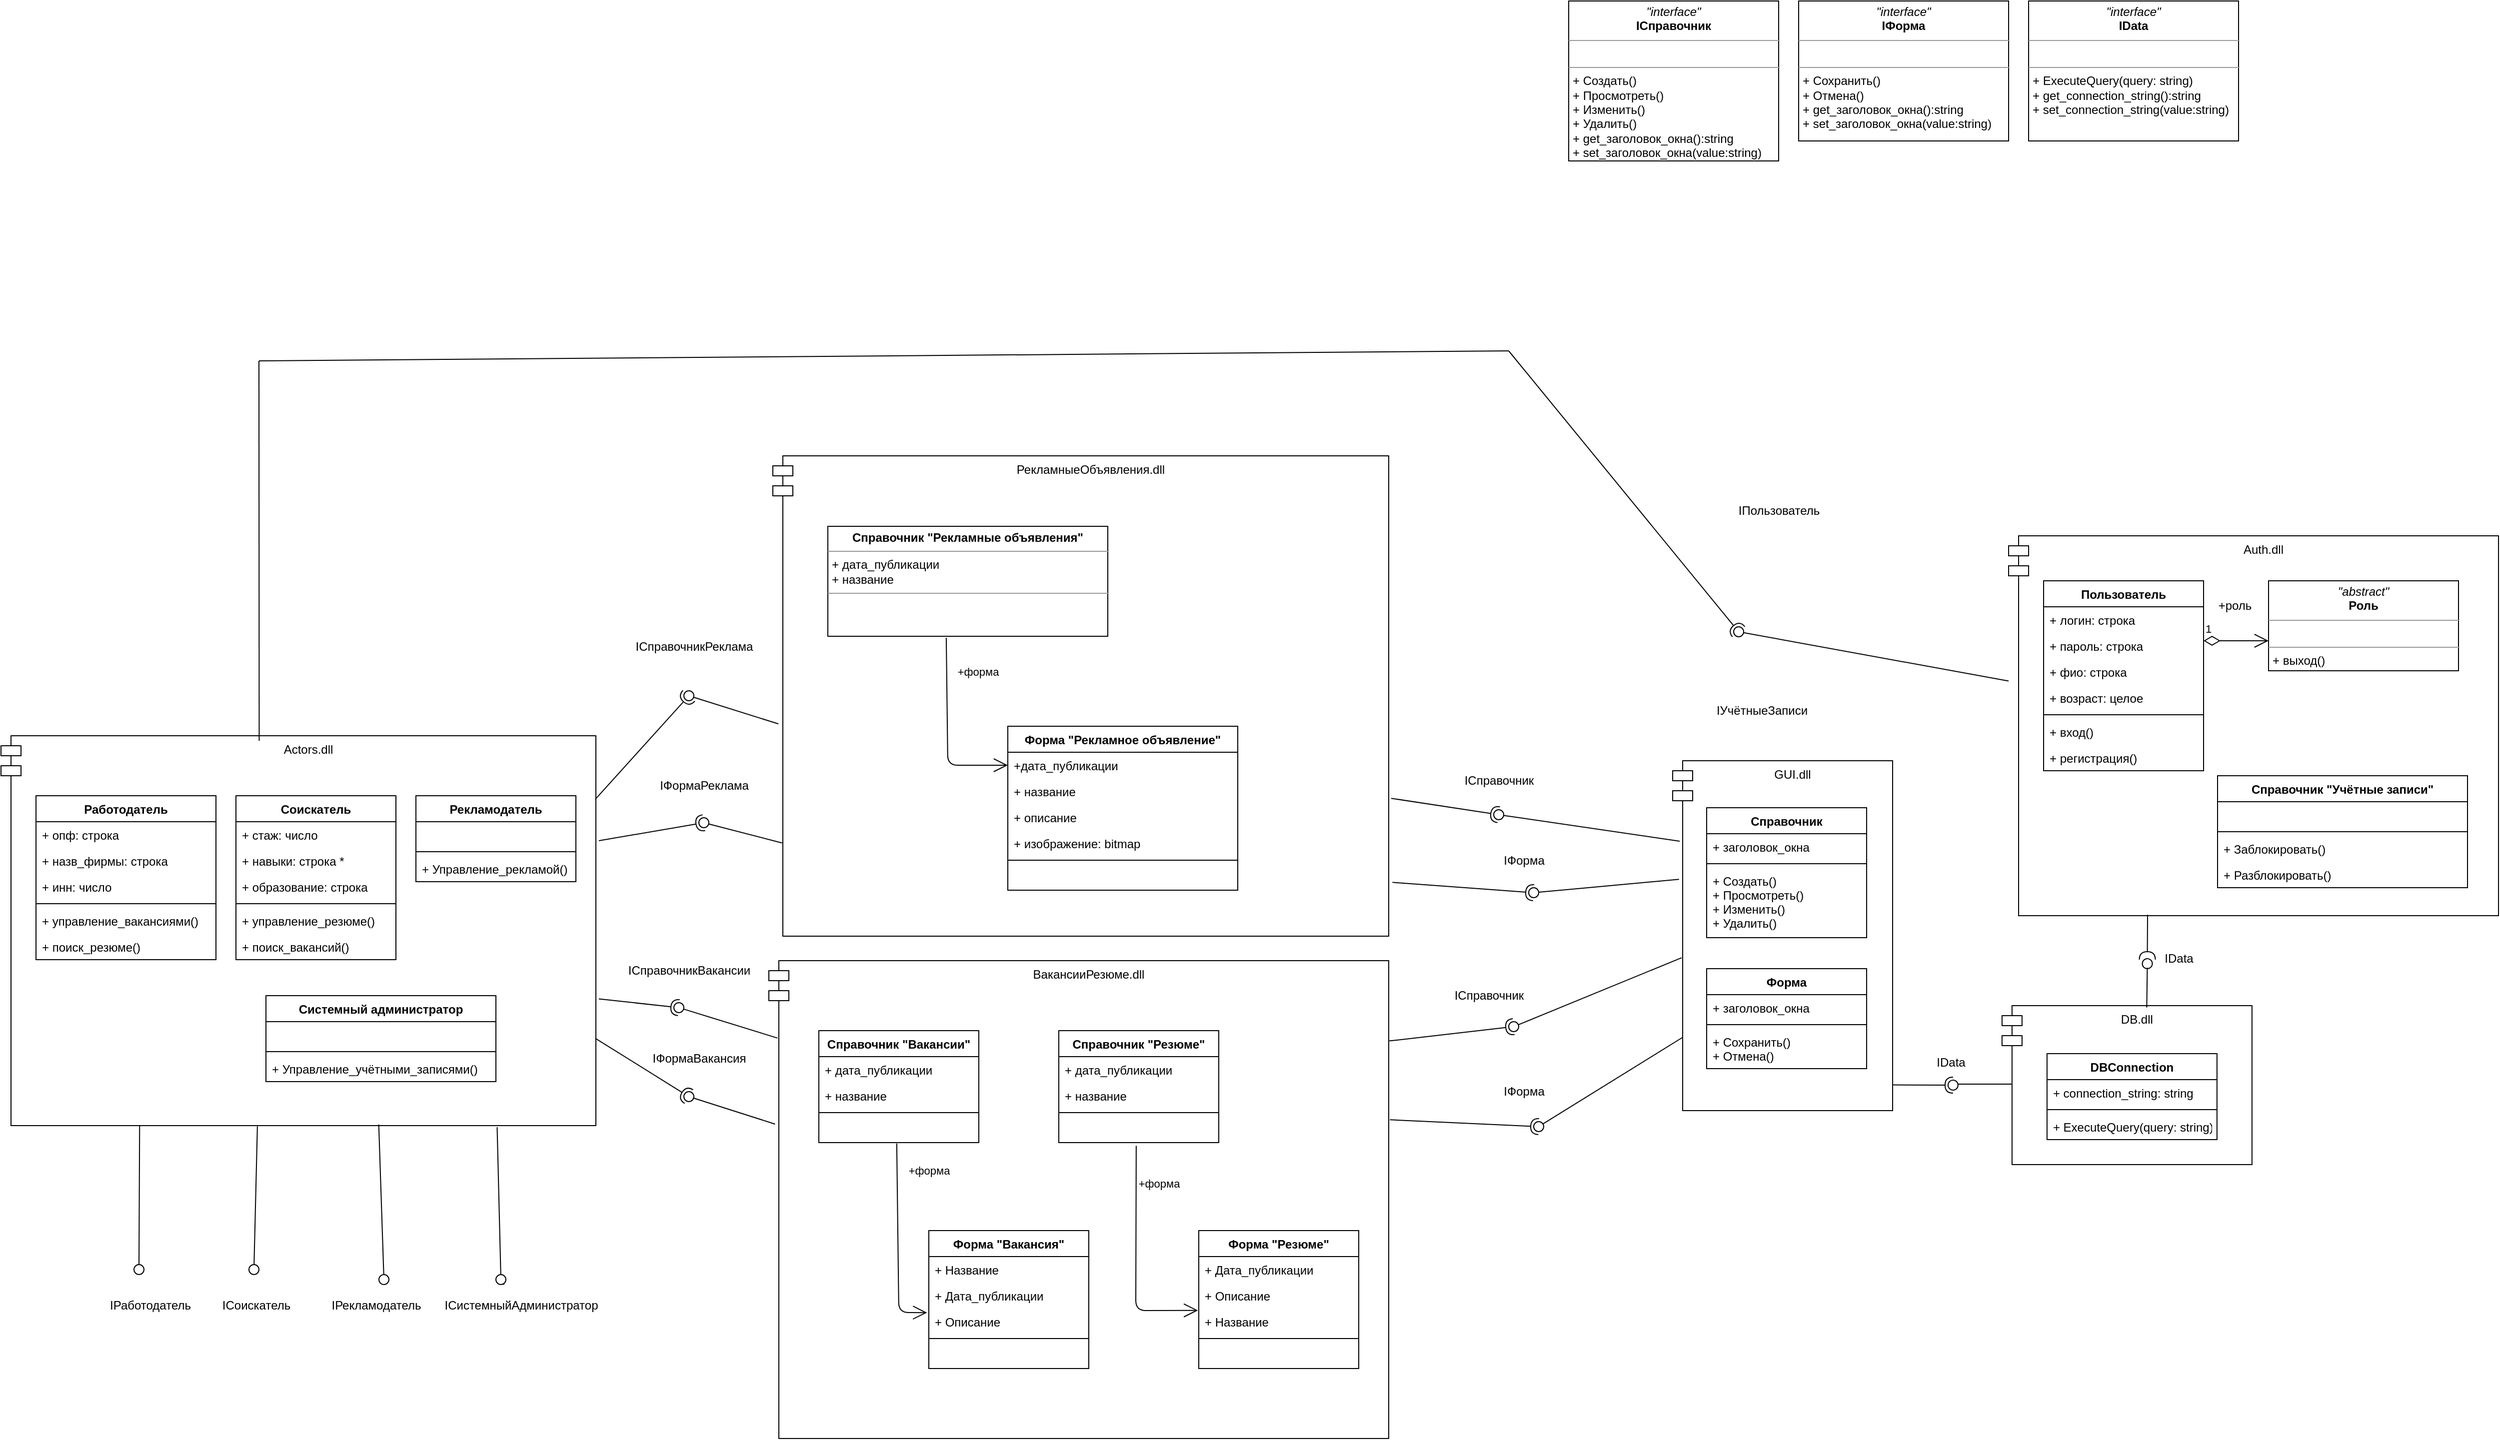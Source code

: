 <mxfile version="13.0.2" type="device"><diagram id="YtvBF_BrH0sbsDyM7Izv" name="Page-1"><mxGraphModel dx="4249" dy="1248" grid="1" gridSize="10" guides="1" tooltips="1" connect="1" arrows="1" fold="1" page="1" pageScale="1" pageWidth="827" pageHeight="1169" math="0" shadow="0"><root><mxCell id="0"/><mxCell id="1" parent="0"/><mxCell id="yUARkH3JxLt44QK-rJso-95" value="Actors.dll" style="shape=module;align=left;spacingLeft=20;align=center;verticalAlign=top;" vertex="1" parent="1"><mxGeometry x="-1538" y="1735" width="595" height="390" as="geometry"/></mxCell><mxCell id="nglQ5RNphiW3QAH2JayN-34" value="GUI.dll" style="shape=module;align=left;spacingLeft=20;align=center;verticalAlign=top;" parent="1" vertex="1"><mxGeometry x="134" y="1760" width="220" height="350" as="geometry"/></mxCell><mxCell id="nglQ5RNphiW3QAH2JayN-43" value="DB.dll" style="shape=module;align=left;spacingLeft=20;align=center;verticalAlign=top;" parent="1" vertex="1"><mxGeometry x="463.44" y="2005" width="250" height="159" as="geometry"/></mxCell><mxCell id="nglQ5RNphiW3QAH2JayN-54" value="" style="rounded=0;orthogonalLoop=1;jettySize=auto;html=1;endArrow=none;endFill=0;exitX=0;exitY=0.5;exitDx=10;exitDy=0;exitPerimeter=0;" parent="1" edge="1"><mxGeometry relative="1" as="geometry"><mxPoint x="473.44" y="2083.5" as="sourcePoint"/><mxPoint x="419.44" y="2083.504" as="targetPoint"/></mxGeometry></mxCell><mxCell id="nglQ5RNphiW3QAH2JayN-55" value="" style="rounded=0;orthogonalLoop=1;jettySize=auto;html=1;endArrow=halfCircle;endFill=0;entryX=0.5;entryY=0.5;entryDx=0;entryDy=0;endSize=6;strokeWidth=1;exitX=0.998;exitY=0.458;exitDx=0;exitDy=0;exitPerimeter=0;" parent="1" target="nglQ5RNphiW3QAH2JayN-56" edge="1"><mxGeometry relative="1" as="geometry"><mxPoint x="354.0" y="2084.3" as="sourcePoint"/><Array as="points"/></mxGeometry></mxCell><mxCell id="nglQ5RNphiW3QAH2JayN-56" value="" style="ellipse;whiteSpace=wrap;html=1;fontFamily=Helvetica;fontSize=12;fontColor=#000000;align=center;strokeColor=#000000;fillColor=#ffffff;points=[];aspect=fixed;resizable=0;rotation=50;" parent="1" vertex="1"><mxGeometry x="409.44" y="2079.5" width="10" height="10" as="geometry"/></mxCell><mxCell id="nglQ5RNphiW3QAH2JayN-58" value="IData" style="text;html=1;align=center;verticalAlign=middle;resizable=0;points=[];autosize=1;" parent="1" vertex="1"><mxGeometry x="392.44" y="2052" width="40" height="20" as="geometry"/></mxCell><mxCell id="nglQ5RNphiW3QAH2JayN-69" value="IСправочник" style="text;html=1;align=center;verticalAlign=middle;resizable=0;points=[];autosize=1;" parent="1" vertex="1"><mxGeometry x="-85" y="1770" width="90" height="20" as="geometry"/></mxCell><mxCell id="nglQ5RNphiW3QAH2JayN-71" value="&lt;p style=&quot;margin: 0px ; margin-top: 4px ; text-align: center&quot;&gt;&lt;i&gt;&quot;interface&quot;&lt;/i&gt;&lt;br&gt;&lt;b&gt;IСправочник&lt;/b&gt;&lt;/p&gt;&lt;hr size=&quot;1&quot;&gt;&lt;p style=&quot;margin: 0px ; margin-left: 4px&quot;&gt;&lt;br&gt;&lt;/p&gt;&lt;hr size=&quot;1&quot;&gt;&lt;p style=&quot;margin: 0px ; margin-left: 4px&quot;&gt;+ Создать()&lt;br&gt;+ Просмотреть()&lt;/p&gt;&lt;p style=&quot;margin: 0px ; margin-left: 4px&quot;&gt;+ Изменить()&lt;/p&gt;&lt;p style=&quot;margin: 0px ; margin-left: 4px&quot;&gt;+ Удалить()&lt;/p&gt;&lt;p style=&quot;margin: 0px ; margin-left: 4px&quot;&gt;+ get_заголовок_окна():string&lt;/p&gt;&lt;p style=&quot;margin: 0px ; margin-left: 4px&quot;&gt;+ set_заголовок_окна(value:string)&lt;/p&gt;" style="verticalAlign=top;align=left;overflow=fill;fontSize=12;fontFamily=Helvetica;html=1;" parent="1" vertex="1"><mxGeometry x="30" y="1000" width="210" height="160" as="geometry"/></mxCell><mxCell id="nglQ5RNphiW3QAH2JayN-72" value="&lt;p style=&quot;margin: 0px ; margin-top: 4px ; text-align: center&quot;&gt;&lt;i&gt;&quot;interface&quot;&lt;/i&gt;&lt;br&gt;&lt;b&gt;IФорма&lt;/b&gt;&lt;/p&gt;&lt;hr size=&quot;1&quot;&gt;&lt;p style=&quot;margin: 0px ; margin-left: 4px&quot;&gt;&lt;br&gt;&lt;/p&gt;&lt;hr size=&quot;1&quot;&gt;&lt;p style=&quot;margin: 0px ; margin-left: 4px&quot;&gt;+ Сохранить()&lt;br&gt;+ Отмена()&lt;/p&gt;&lt;p style=&quot;margin: 0px ; margin-left: 4px&quot;&gt;+ get_заголовок_окна():string&lt;/p&gt;&lt;p style=&quot;margin: 0px ; margin-left: 4px&quot;&gt;+ set_заголовок_окна(value:string)&lt;/p&gt;" style="verticalAlign=top;align=left;overflow=fill;fontSize=12;fontFamily=Helvetica;html=1;" parent="1" vertex="1"><mxGeometry x="260" y="1000" width="210" height="140" as="geometry"/></mxCell><mxCell id="nglQ5RNphiW3QAH2JayN-73" value="&lt;p style=&quot;margin: 0px ; margin-top: 4px ; text-align: center&quot;&gt;&lt;i&gt;&quot;interface&quot;&lt;/i&gt;&lt;br&gt;&lt;b&gt;IData&lt;/b&gt;&lt;/p&gt;&lt;hr size=&quot;1&quot;&gt;&lt;p style=&quot;margin: 0px ; margin-left: 4px&quot;&gt;&lt;br&gt;&lt;/p&gt;&lt;hr size=&quot;1&quot;&gt;&lt;p style=&quot;margin: 0px ; margin-left: 4px&quot;&gt;+ ExecuteQuery(query: string)&lt;br&gt;&lt;/p&gt;&lt;p style=&quot;margin: 0px ; margin-left: 4px&quot;&gt;+ get_connection_string():string&lt;/p&gt;&lt;p style=&quot;margin: 0px ; margin-left: 4px&quot;&gt;+ set_connection_string&lt;span&gt;(value:string)&lt;/span&gt;&lt;/p&gt;" style="verticalAlign=top;align=left;overflow=fill;fontSize=12;fontFamily=Helvetica;html=1;" parent="1" vertex="1"><mxGeometry x="490" y="1000" width="210" height="140" as="geometry"/></mxCell><mxCell id="yUARkH3JxLt44QK-rJso-1" value="Auth.dll" style="shape=module;align=left;spacingLeft=20;align=center;verticalAlign=top;" vertex="1" parent="1"><mxGeometry x="470" y="1535" width="490" height="380" as="geometry"/></mxCell><mxCell id="yUARkH3JxLt44QK-rJso-2" value="&lt;p style=&quot;margin: 0px ; margin-top: 4px ; text-align: center&quot;&gt;&lt;i&gt;&quot;abstract&quot;&lt;/i&gt;&lt;br&gt;&lt;b&gt;Роль&lt;/b&gt;&lt;/p&gt;&lt;hr size=&quot;1&quot;&gt;&lt;p style=&quot;margin: 0px ; margin-left: 4px&quot;&gt;&amp;nbsp;&lt;/p&gt;&lt;hr size=&quot;1&quot;&gt;&lt;p style=&quot;margin: 0px ; margin-left: 4px&quot;&gt;+ выход()&lt;br&gt;&lt;/p&gt;&lt;p style=&quot;margin: 0px ; margin-left: 4px&quot;&gt;&lt;br&gt;&lt;/p&gt;" style="verticalAlign=top;align=left;overflow=fill;fontSize=12;fontFamily=Helvetica;html=1;" vertex="1" parent="1"><mxGeometry x="730" y="1580" width="190" height="90" as="geometry"/></mxCell><mxCell id="yUARkH3JxLt44QK-rJso-11" value="1" style="endArrow=open;html=1;endSize=12;startArrow=diamondThin;startSize=14;startFill=0;edgeStyle=orthogonalEdgeStyle;align=left;verticalAlign=bottom;" edge="1" parent="1"><mxGeometry x="-1" y="3" relative="1" as="geometry"><mxPoint x="665" y="1640" as="sourcePoint"/><mxPoint x="730" y="1640" as="targetPoint"/></mxGeometry></mxCell><mxCell id="nglQ5RNphiW3QAH2JayN-35" value="Справочник" style="swimlane;fontStyle=1;align=center;verticalAlign=top;childLayout=stackLayout;horizontal=1;startSize=26;horizontalStack=0;resizeParent=1;resizeParentMax=0;resizeLast=0;collapsible=1;marginBottom=0;" parent="1" vertex="1"><mxGeometry x="168" y="1807" width="160" height="130" as="geometry"/></mxCell><mxCell id="nglQ5RNphiW3QAH2JayN-36" value="+ заголовок_окна" style="text;strokeColor=none;fillColor=none;align=left;verticalAlign=top;spacingLeft=4;spacingRight=4;overflow=hidden;rotatable=0;points=[[0,0.5],[1,0.5]];portConstraint=eastwest;" parent="nglQ5RNphiW3QAH2JayN-35" vertex="1"><mxGeometry y="26" width="160" height="26" as="geometry"/></mxCell><mxCell id="nglQ5RNphiW3QAH2JayN-37" value="" style="line;strokeWidth=1;fillColor=none;align=left;verticalAlign=middle;spacingTop=-1;spacingLeft=3;spacingRight=3;rotatable=0;labelPosition=right;points=[];portConstraint=eastwest;" parent="nglQ5RNphiW3QAH2JayN-35" vertex="1"><mxGeometry y="52" width="160" height="8" as="geometry"/></mxCell><mxCell id="nglQ5RNphiW3QAH2JayN-38" value="+ Создать()&#10;+ Просмотреть()&#10;+ Изменить()&#10;+ Удалить()" style="text;strokeColor=none;fillColor=none;align=left;verticalAlign=top;spacingLeft=4;spacingRight=4;overflow=hidden;rotatable=0;points=[[0,0.5],[1,0.5]];portConstraint=eastwest;" parent="nglQ5RNphiW3QAH2JayN-35" vertex="1"><mxGeometry y="60" width="160" height="70" as="geometry"/></mxCell><mxCell id="nglQ5RNphiW3QAH2JayN-39" value="Форма" style="swimlane;fontStyle=1;align=center;verticalAlign=top;childLayout=stackLayout;horizontal=1;startSize=26;horizontalStack=0;resizeParent=1;resizeParentMax=0;resizeLast=0;collapsible=1;marginBottom=0;" parent="1" vertex="1"><mxGeometry x="168" y="1968" width="160" height="100" as="geometry"/></mxCell><mxCell id="nglQ5RNphiW3QAH2JayN-40" value="+ заголовок_окна" style="text;strokeColor=none;fillColor=none;align=left;verticalAlign=top;spacingLeft=4;spacingRight=4;overflow=hidden;rotatable=0;points=[[0,0.5],[1,0.5]];portConstraint=eastwest;" parent="nglQ5RNphiW3QAH2JayN-39" vertex="1"><mxGeometry y="26" width="160" height="26" as="geometry"/></mxCell><mxCell id="nglQ5RNphiW3QAH2JayN-41" value="" style="line;strokeWidth=1;fillColor=none;align=left;verticalAlign=middle;spacingTop=-1;spacingLeft=3;spacingRight=3;rotatable=0;labelPosition=right;points=[];portConstraint=eastwest;" parent="nglQ5RNphiW3QAH2JayN-39" vertex="1"><mxGeometry y="52" width="160" height="8" as="geometry"/></mxCell><mxCell id="nglQ5RNphiW3QAH2JayN-42" value="+ Сохранить()&#10;+ Отмена()" style="text;strokeColor=none;fillColor=none;align=left;verticalAlign=top;spacingLeft=4;spacingRight=4;overflow=hidden;rotatable=0;points=[[0,0.5],[1,0.5]];portConstraint=eastwest;" parent="nglQ5RNphiW3QAH2JayN-39" vertex="1"><mxGeometry y="60" width="160" height="40" as="geometry"/></mxCell><mxCell id="nglQ5RNphiW3QAH2JayN-44" value="DBConnection" style="swimlane;fontStyle=1;align=center;verticalAlign=top;childLayout=stackLayout;horizontal=1;startSize=26;horizontalStack=0;resizeParent=1;resizeParentMax=0;resizeLast=0;collapsible=1;marginBottom=0;" parent="1" vertex="1"><mxGeometry x="508.44" y="2053" width="170" height="86" as="geometry"/></mxCell><mxCell id="nglQ5RNphiW3QAH2JayN-45" value="+ connection_string: string" style="text;strokeColor=none;fillColor=none;align=left;verticalAlign=top;spacingLeft=4;spacingRight=4;overflow=hidden;rotatable=0;points=[[0,0.5],[1,0.5]];portConstraint=eastwest;" parent="nglQ5RNphiW3QAH2JayN-44" vertex="1"><mxGeometry y="26" width="170" height="26" as="geometry"/></mxCell><mxCell id="nglQ5RNphiW3QAH2JayN-46" value="" style="line;strokeWidth=1;fillColor=none;align=left;verticalAlign=middle;spacingTop=-1;spacingLeft=3;spacingRight=3;rotatable=0;labelPosition=right;points=[];portConstraint=eastwest;" parent="nglQ5RNphiW3QAH2JayN-44" vertex="1"><mxGeometry y="52" width="170" height="8" as="geometry"/></mxCell><mxCell id="nglQ5RNphiW3QAH2JayN-47" value="+ ExecuteQuery(query: string)" style="text;strokeColor=none;fillColor=none;align=left;verticalAlign=top;spacingLeft=4;spacingRight=4;overflow=hidden;rotatable=0;points=[[0,0.5],[1,0.5]];portConstraint=eastwest;" parent="nglQ5RNphiW3QAH2JayN-44" vertex="1"><mxGeometry y="60" width="170" height="26" as="geometry"/></mxCell><mxCell id="yUARkH3JxLt44QK-rJso-12" value="+роль" style="text;html=1;align=center;verticalAlign=middle;resizable=0;points=[];autosize=1;" vertex="1" parent="1"><mxGeometry x="671" y="1595" width="50" height="20" as="geometry"/></mxCell><mxCell id="yUARkH3JxLt44QK-rJso-17" value="IПользователь" style="text;html=1;align=center;verticalAlign=middle;resizable=0;points=[];autosize=1;" vertex="1" parent="1"><mxGeometry x="190" y="1500" width="100" height="20" as="geometry"/></mxCell><mxCell id="yUARkH3JxLt44QK-rJso-25" value="ВакансииРезюме.dll" style="shape=module;align=left;spacingLeft=20;align=center;verticalAlign=top;" vertex="1" parent="1"><mxGeometry x="-770" y="1960" width="620" height="478" as="geometry"/></mxCell><mxCell id="yUARkH3JxLt44QK-rJso-26" value="РекламныеОбъявления.dll" style="shape=module;align=left;spacingLeft=20;align=center;verticalAlign=top;" vertex="1" parent="1"><mxGeometry x="-766" y="1455" width="616" height="480.5" as="geometry"/></mxCell><mxCell id="yUARkH3JxLt44QK-rJso-75" value="Форма &quot;Рекламное объявление&quot;" style="swimlane;fontStyle=1;align=center;verticalAlign=top;childLayout=stackLayout;horizontal=1;startSize=26;horizontalStack=0;resizeParent=1;resizeParentMax=0;resizeLast=0;collapsible=1;marginBottom=0;" vertex="1" parent="1"><mxGeometry x="-531" y="1725.5" width="230" height="164" as="geometry"/></mxCell><mxCell id="yUARkH3JxLt44QK-rJso-76" value="+дата_публикации&#10;" style="text;strokeColor=none;fillColor=none;align=left;verticalAlign=top;spacingLeft=4;spacingRight=4;overflow=hidden;rotatable=0;points=[[0,0.5],[1,0.5]];portConstraint=eastwest;" vertex="1" parent="yUARkH3JxLt44QK-rJso-75"><mxGeometry y="26" width="230" height="26" as="geometry"/></mxCell><mxCell id="yUARkH3JxLt44QK-rJso-77" value="+ название&#10;" style="text;strokeColor=none;fillColor=none;align=left;verticalAlign=top;spacingLeft=4;spacingRight=4;overflow=hidden;rotatable=0;points=[[0,0.5],[1,0.5]];portConstraint=eastwest;" vertex="1" parent="yUARkH3JxLt44QK-rJso-75"><mxGeometry y="52" width="230" height="26" as="geometry"/></mxCell><mxCell id="yUARkH3JxLt44QK-rJso-78" value="+ описание&#10;" style="text;strokeColor=none;fillColor=none;align=left;verticalAlign=top;spacingLeft=4;spacingRight=4;overflow=hidden;rotatable=0;points=[[0,0.5],[1,0.5]];portConstraint=eastwest;" vertex="1" parent="yUARkH3JxLt44QK-rJso-75"><mxGeometry y="78" width="230" height="26" as="geometry"/></mxCell><mxCell id="yUARkH3JxLt44QK-rJso-79" value="+ изображение: bitmap&#10;" style="text;strokeColor=none;fillColor=none;align=left;verticalAlign=top;spacingLeft=4;spacingRight=4;overflow=hidden;rotatable=0;points=[[0,0.5],[1,0.5]];portConstraint=eastwest;" vertex="1" parent="yUARkH3JxLt44QK-rJso-75"><mxGeometry y="104" width="230" height="26" as="geometry"/></mxCell><mxCell id="yUARkH3JxLt44QK-rJso-80" value="" style="line;strokeWidth=1;fillColor=none;align=left;verticalAlign=middle;spacingTop=-1;spacingLeft=3;spacingRight=3;rotatable=0;labelPosition=right;points=[];portConstraint=eastwest;" vertex="1" parent="yUARkH3JxLt44QK-rJso-75"><mxGeometry y="130" width="230" height="8" as="geometry"/></mxCell><mxCell id="yUARkH3JxLt44QK-rJso-81" value=" " style="text;strokeColor=none;fillColor=none;align=left;verticalAlign=top;spacingLeft=4;spacingRight=4;overflow=hidden;rotatable=0;points=[[0,0.5],[1,0.5]];portConstraint=eastwest;" vertex="1" parent="yUARkH3JxLt44QK-rJso-75"><mxGeometry y="138" width="230" height="26" as="geometry"/></mxCell><mxCell id="yUARkH3JxLt44QK-rJso-3" value="Пользователь" style="swimlane;fontStyle=1;align=center;verticalAlign=top;childLayout=stackLayout;horizontal=1;startSize=26;horizontalStack=0;resizeParent=1;resizeParentMax=0;resizeLast=0;collapsible=1;marginBottom=0;" vertex="1" parent="1"><mxGeometry x="505" y="1580" width="160" height="190" as="geometry"/></mxCell><mxCell id="yUARkH3JxLt44QK-rJso-4" value="+ логин: строка&#10;" style="text;strokeColor=none;fillColor=none;align=left;verticalAlign=top;spacingLeft=4;spacingRight=4;overflow=hidden;rotatable=0;points=[[0,0.5],[1,0.5]];portConstraint=eastwest;" vertex="1" parent="yUARkH3JxLt44QK-rJso-3"><mxGeometry y="26" width="160" height="26" as="geometry"/></mxCell><mxCell id="yUARkH3JxLt44QK-rJso-5" value="+ пароль: строка&#10;" style="text;strokeColor=none;fillColor=none;align=left;verticalAlign=top;spacingLeft=4;spacingRight=4;overflow=hidden;rotatable=0;points=[[0,0.5],[1,0.5]];portConstraint=eastwest;" vertex="1" parent="yUARkH3JxLt44QK-rJso-3"><mxGeometry y="52" width="160" height="26" as="geometry"/></mxCell><mxCell id="yUARkH3JxLt44QK-rJso-6" value="+ фио: строка&#10;" style="text;strokeColor=none;fillColor=none;align=left;verticalAlign=top;spacingLeft=4;spacingRight=4;overflow=hidden;rotatable=0;points=[[0,0.5],[1,0.5]];portConstraint=eastwest;" vertex="1" parent="yUARkH3JxLt44QK-rJso-3"><mxGeometry y="78" width="160" height="26" as="geometry"/></mxCell><mxCell id="yUARkH3JxLt44QK-rJso-7" value="+ возраст: целое&#10;" style="text;strokeColor=none;fillColor=none;align=left;verticalAlign=top;spacingLeft=4;spacingRight=4;overflow=hidden;rotatable=0;points=[[0,0.5],[1,0.5]];portConstraint=eastwest;" vertex="1" parent="yUARkH3JxLt44QK-rJso-3"><mxGeometry y="104" width="160" height="26" as="geometry"/></mxCell><mxCell id="yUARkH3JxLt44QK-rJso-8" value="" style="line;strokeWidth=1;fillColor=none;align=left;verticalAlign=middle;spacingTop=-1;spacingLeft=3;spacingRight=3;rotatable=0;labelPosition=right;points=[];portConstraint=eastwest;" vertex="1" parent="yUARkH3JxLt44QK-rJso-3"><mxGeometry y="130" width="160" height="8" as="geometry"/></mxCell><mxCell id="yUARkH3JxLt44QK-rJso-9" value="+ вход()" style="text;strokeColor=none;fillColor=none;align=left;verticalAlign=top;spacingLeft=4;spacingRight=4;overflow=hidden;rotatable=0;points=[[0,0.5],[1,0.5]];portConstraint=eastwest;" vertex="1" parent="yUARkH3JxLt44QK-rJso-3"><mxGeometry y="138" width="160" height="26" as="geometry"/></mxCell><mxCell id="yUARkH3JxLt44QK-rJso-10" value="+ регистрация()" style="text;strokeColor=none;fillColor=none;align=left;verticalAlign=top;spacingLeft=4;spacingRight=4;overflow=hidden;rotatable=0;points=[[0,0.5],[1,0.5]];portConstraint=eastwest;" vertex="1" parent="yUARkH3JxLt44QK-rJso-3"><mxGeometry y="164" width="160" height="26" as="geometry"/></mxCell><mxCell id="yUARkH3JxLt44QK-rJso-84" value="Справочник &quot;Учётные записи&quot;" style="swimlane;fontStyle=1;align=center;verticalAlign=top;childLayout=stackLayout;horizontal=1;startSize=26;horizontalStack=0;resizeParent=1;resizeParentMax=0;resizeLast=0;collapsible=1;marginBottom=0;" vertex="1" parent="1"><mxGeometry x="679" y="1775" width="250" height="112" as="geometry"/></mxCell><mxCell id="yUARkH3JxLt44QK-rJso-85" value=" &#10;" style="text;strokeColor=none;fillColor=none;align=left;verticalAlign=top;spacingLeft=4;spacingRight=4;overflow=hidden;rotatable=0;points=[[0,0.5],[1,0.5]];portConstraint=eastwest;" vertex="1" parent="yUARkH3JxLt44QK-rJso-84"><mxGeometry y="26" width="250" height="26" as="geometry"/></mxCell><mxCell id="yUARkH3JxLt44QK-rJso-86" value="" style="line;strokeWidth=1;fillColor=none;align=left;verticalAlign=middle;spacingTop=-1;spacingLeft=3;spacingRight=3;rotatable=0;labelPosition=right;points=[];portConstraint=eastwest;" vertex="1" parent="yUARkH3JxLt44QK-rJso-84"><mxGeometry y="52" width="250" height="8" as="geometry"/></mxCell><mxCell id="yUARkH3JxLt44QK-rJso-87" value="+ Заблокировать()" style="text;strokeColor=none;fillColor=none;align=left;verticalAlign=top;spacingLeft=4;spacingRight=4;overflow=hidden;rotatable=0;points=[[0,0.5],[1,0.5]];portConstraint=eastwest;" vertex="1" parent="yUARkH3JxLt44QK-rJso-84"><mxGeometry y="60" width="250" height="26" as="geometry"/></mxCell><mxCell id="yUARkH3JxLt44QK-rJso-88" value="+ Разблокировать()" style="text;strokeColor=none;fillColor=none;align=left;verticalAlign=top;spacingLeft=4;spacingRight=4;overflow=hidden;rotatable=0;points=[[0,0.5],[1,0.5]];portConstraint=eastwest;" vertex="1" parent="yUARkH3JxLt44QK-rJso-84"><mxGeometry y="86" width="250" height="26" as="geometry"/></mxCell><mxCell id="yUARkH3JxLt44QK-rJso-70" value="" style="endArrow=open;endFill=1;endSize=12;html=1;exitX=0.487;exitY=1.034;exitDx=0;exitDy=0;exitPerimeter=0;entryX=-0.011;entryY=0.159;entryDx=0;entryDy=0;entryPerimeter=0;" edge="1" parent="1" source="yUARkH3JxLt44QK-rJso-52" target="yUARkH3JxLt44QK-rJso-67"><mxGeometry width="160" relative="1" as="geometry"><mxPoint x="-340" y="2360" as="sourcePoint"/><mxPoint x="-180" y="2360" as="targetPoint"/><Array as="points"><mxPoint x="-640" y="2312"/></Array></mxGeometry></mxCell><mxCell id="yUARkH3JxLt44QK-rJso-71" value="+форма" style="edgeLabel;html=1;align=center;verticalAlign=middle;resizable=0;points=[];" vertex="1" connectable="0" parent="yUARkH3JxLt44QK-rJso-70"><mxGeometry x="-0.538" y="1" relative="1" as="geometry"><mxPoint x="30.52" y="-18.39" as="offset"/></mxGeometry></mxCell><mxCell id="yUARkH3JxLt44QK-rJso-72" value="" style="endArrow=open;endFill=1;endSize=12;html=1;exitX=0.484;exitY=1.126;exitDx=0;exitDy=0;exitPerimeter=0;entryX=-0.005;entryY=0.071;entryDx=0;entryDy=0;entryPerimeter=0;" edge="1" parent="1" source="yUARkH3JxLt44QK-rJso-57" target="yUARkH3JxLt44QK-rJso-61"><mxGeometry width="160" relative="1" as="geometry"><mxPoint x="-340" y="2360" as="sourcePoint"/><mxPoint x="-180" y="2360" as="targetPoint"/><Array as="points"><mxPoint x="-403" y="2310"/></Array></mxGeometry></mxCell><mxCell id="yUARkH3JxLt44QK-rJso-73" value="+форма" style="edgeLabel;html=1;align=center;verticalAlign=middle;resizable=0;points=[];" vertex="1" connectable="0" parent="yUARkH3JxLt44QK-rJso-72"><mxGeometry x="-0.671" y="1" relative="1" as="geometry"><mxPoint x="21.66" as="offset"/></mxGeometry></mxCell><mxCell id="yUARkH3JxLt44QK-rJso-74" value="&lt;p style=&quot;margin: 0px ; margin-top: 4px ; text-align: center&quot;&gt;&lt;b&gt;Справочник &quot;Рекламные объявления&quot;&lt;/b&gt;&lt;/p&gt;&lt;hr size=&quot;1&quot;&gt;&lt;p style=&quot;margin: 0px ; margin-left: 4px&quot;&gt;+ дата_публикации&lt;/p&gt;&lt;p style=&quot;margin: 0px ; margin-left: 4px&quot;&gt;+ название&lt;/p&gt;&lt;hr size=&quot;1&quot;&gt;&lt;p style=&quot;margin: 0px ; margin-left: 4px&quot;&gt;&amp;nbsp;&lt;/p&gt;" style="verticalAlign=top;align=left;overflow=fill;fontSize=12;fontFamily=Helvetica;html=1;" vertex="1" parent="1"><mxGeometry x="-711" y="1525.5" width="280" height="110" as="geometry"/></mxCell><mxCell id="yUARkH3JxLt44QK-rJso-82" value="" style="endArrow=open;endFill=1;endSize=12;html=1;entryX=0;entryY=0.5;entryDx=0;entryDy=0;exitX=0.423;exitY=1.014;exitDx=0;exitDy=0;exitPerimeter=0;" edge="1" parent="1" source="yUARkH3JxLt44QK-rJso-74" target="yUARkH3JxLt44QK-rJso-76"><mxGeometry width="160" relative="1" as="geometry"><mxPoint x="-811" y="1855.5" as="sourcePoint"/><mxPoint x="-651" y="1855.5" as="targetPoint"/><Array as="points"><mxPoint x="-591" y="1764.5"/></Array></mxGeometry></mxCell><mxCell id="yUARkH3JxLt44QK-rJso-83" value="+форма" style="edgeLabel;html=1;align=center;verticalAlign=middle;resizable=0;points=[];" vertex="1" connectable="0" parent="yUARkH3JxLt44QK-rJso-82"><mxGeometry x="-0.42" y="1" relative="1" as="geometry"><mxPoint x="29.93" y="-21.25" as="offset"/></mxGeometry></mxCell><mxCell id="yUARkH3JxLt44QK-rJso-94" value="IУчётныеЗаписи" style="text;html=1;align=center;verticalAlign=middle;resizable=0;points=[];autosize=1;" vertex="1" parent="1"><mxGeometry x="168" y="1700" width="110" height="20" as="geometry"/></mxCell><mxCell id="yUARkH3JxLt44QK-rJso-58" value="Форма &quot;Резюме&quot;" style="swimlane;fontStyle=1;align=center;verticalAlign=top;childLayout=stackLayout;horizontal=1;startSize=26;horizontalStack=0;resizeParent=1;resizeParentMax=0;resizeLast=0;collapsible=1;marginBottom=0;" vertex="1" parent="1"><mxGeometry x="-340" y="2230" width="160" height="138" as="geometry"/></mxCell><mxCell id="yUARkH3JxLt44QK-rJso-59" value="+ Дата_публикации" style="text;strokeColor=none;fillColor=none;align=left;verticalAlign=top;spacingLeft=4;spacingRight=4;overflow=hidden;rotatable=0;points=[[0,0.5],[1,0.5]];portConstraint=eastwest;" vertex="1" parent="yUARkH3JxLt44QK-rJso-58"><mxGeometry y="26" width="160" height="26" as="geometry"/></mxCell><mxCell id="yUARkH3JxLt44QK-rJso-60" value="+ Описание" style="text;strokeColor=none;fillColor=none;align=left;verticalAlign=top;spacingLeft=4;spacingRight=4;overflow=hidden;rotatable=0;points=[[0,0.5],[1,0.5]];portConstraint=eastwest;" vertex="1" parent="yUARkH3JxLt44QK-rJso-58"><mxGeometry y="52" width="160" height="26" as="geometry"/></mxCell><mxCell id="yUARkH3JxLt44QK-rJso-61" value="+ Название" style="text;strokeColor=none;fillColor=none;align=left;verticalAlign=top;spacingLeft=4;spacingRight=4;overflow=hidden;rotatable=0;points=[[0,0.5],[1,0.5]];portConstraint=eastwest;" vertex="1" parent="yUARkH3JxLt44QK-rJso-58"><mxGeometry y="78" width="160" height="26" as="geometry"/></mxCell><mxCell id="yUARkH3JxLt44QK-rJso-62" value="" style="line;strokeWidth=1;fillColor=none;align=left;verticalAlign=middle;spacingTop=-1;spacingLeft=3;spacingRight=3;rotatable=0;labelPosition=right;points=[];portConstraint=eastwest;" vertex="1" parent="yUARkH3JxLt44QK-rJso-58"><mxGeometry y="104" width="160" height="8" as="geometry"/></mxCell><mxCell id="yUARkH3JxLt44QK-rJso-63" value=" &#10;" style="text;strokeColor=none;fillColor=none;align=left;verticalAlign=top;spacingLeft=4;spacingRight=4;overflow=hidden;rotatable=0;points=[[0,0.5],[1,0.5]];portConstraint=eastwest;" vertex="1" parent="yUARkH3JxLt44QK-rJso-58"><mxGeometry y="112" width="160" height="26" as="geometry"/></mxCell><mxCell id="yUARkH3JxLt44QK-rJso-64" value="Форма &quot;Вакансия&quot;" style="swimlane;fontStyle=1;align=center;verticalAlign=top;childLayout=stackLayout;horizontal=1;startSize=26;horizontalStack=0;resizeParent=1;resizeParentMax=0;resizeLast=0;collapsible=1;marginBottom=0;" vertex="1" parent="1"><mxGeometry x="-610" y="2230" width="160" height="138" as="geometry"/></mxCell><mxCell id="yUARkH3JxLt44QK-rJso-65" value="+ Название" style="text;strokeColor=none;fillColor=none;align=left;verticalAlign=top;spacingLeft=4;spacingRight=4;overflow=hidden;rotatable=0;points=[[0,0.5],[1,0.5]];portConstraint=eastwest;" vertex="1" parent="yUARkH3JxLt44QK-rJso-64"><mxGeometry y="26" width="160" height="26" as="geometry"/></mxCell><mxCell id="yUARkH3JxLt44QK-rJso-66" value="+ Дата_публикации" style="text;strokeColor=none;fillColor=none;align=left;verticalAlign=top;spacingLeft=4;spacingRight=4;overflow=hidden;rotatable=0;points=[[0,0.5],[1,0.5]];portConstraint=eastwest;" vertex="1" parent="yUARkH3JxLt44QK-rJso-64"><mxGeometry y="52" width="160" height="26" as="geometry"/></mxCell><mxCell id="yUARkH3JxLt44QK-rJso-67" value="+ Описание" style="text;strokeColor=none;fillColor=none;align=left;verticalAlign=top;spacingLeft=4;spacingRight=4;overflow=hidden;rotatable=0;points=[[0,0.5],[1,0.5]];portConstraint=eastwest;" vertex="1" parent="yUARkH3JxLt44QK-rJso-64"><mxGeometry y="78" width="160" height="26" as="geometry"/></mxCell><mxCell id="yUARkH3JxLt44QK-rJso-68" value="" style="line;strokeWidth=1;fillColor=none;align=left;verticalAlign=middle;spacingTop=-1;spacingLeft=3;spacingRight=3;rotatable=0;labelPosition=right;points=[];portConstraint=eastwest;" vertex="1" parent="yUARkH3JxLt44QK-rJso-64"><mxGeometry y="104" width="160" height="8" as="geometry"/></mxCell><mxCell id="yUARkH3JxLt44QK-rJso-69" value=" &#10;" style="text;strokeColor=none;fillColor=none;align=left;verticalAlign=top;spacingLeft=4;spacingRight=4;overflow=hidden;rotatable=0;points=[[0,0.5],[1,0.5]];portConstraint=eastwest;" vertex="1" parent="yUARkH3JxLt44QK-rJso-64"><mxGeometry y="112" width="160" height="26" as="geometry"/></mxCell><mxCell id="yUARkH3JxLt44QK-rJso-48" value="Справочник &quot;Вакансии&quot;" style="swimlane;fontStyle=1;align=center;verticalAlign=top;childLayout=stackLayout;horizontal=1;startSize=26;horizontalStack=0;resizeParent=1;resizeParentMax=0;resizeLast=0;collapsible=1;marginBottom=0;" vertex="1" parent="1"><mxGeometry x="-720" y="2030" width="160" height="112" as="geometry"/></mxCell><mxCell id="yUARkH3JxLt44QK-rJso-49" value="+ дата_публикации&#10;" style="text;strokeColor=none;fillColor=none;align=left;verticalAlign=top;spacingLeft=4;spacingRight=4;overflow=hidden;rotatable=0;points=[[0,0.5],[1,0.5]];portConstraint=eastwest;" vertex="1" parent="yUARkH3JxLt44QK-rJso-48"><mxGeometry y="26" width="160" height="26" as="geometry"/></mxCell><mxCell id="yUARkH3JxLt44QK-rJso-50" value="+ название" style="text;strokeColor=none;fillColor=none;align=left;verticalAlign=top;spacingLeft=4;spacingRight=4;overflow=hidden;rotatable=0;points=[[0,0.5],[1,0.5]];portConstraint=eastwest;" vertex="1" parent="yUARkH3JxLt44QK-rJso-48"><mxGeometry y="52" width="160" height="26" as="geometry"/></mxCell><mxCell id="yUARkH3JxLt44QK-rJso-51" value="" style="line;strokeWidth=1;fillColor=none;align=left;verticalAlign=middle;spacingTop=-1;spacingLeft=3;spacingRight=3;rotatable=0;labelPosition=right;points=[];portConstraint=eastwest;" vertex="1" parent="yUARkH3JxLt44QK-rJso-48"><mxGeometry y="78" width="160" height="8" as="geometry"/></mxCell><mxCell id="yUARkH3JxLt44QK-rJso-52" value=" " style="text;strokeColor=none;fillColor=none;align=left;verticalAlign=top;spacingLeft=4;spacingRight=4;overflow=hidden;rotatable=0;points=[[0,0.5],[1,0.5]];portConstraint=eastwest;" vertex="1" parent="yUARkH3JxLt44QK-rJso-48"><mxGeometry y="86" width="160" height="26" as="geometry"/></mxCell><mxCell id="yUARkH3JxLt44QK-rJso-53" value="Справочник &quot;Резюме&quot;" style="swimlane;fontStyle=1;align=center;verticalAlign=top;childLayout=stackLayout;horizontal=1;startSize=26;horizontalStack=0;resizeParent=1;resizeParentMax=0;resizeLast=0;collapsible=1;marginBottom=0;" vertex="1" parent="1"><mxGeometry x="-480" y="2030" width="160" height="112" as="geometry"/></mxCell><mxCell id="yUARkH3JxLt44QK-rJso-54" value="+ дата_публикации" style="text;strokeColor=none;fillColor=none;align=left;verticalAlign=top;spacingLeft=4;spacingRight=4;overflow=hidden;rotatable=0;points=[[0,0.5],[1,0.5]];portConstraint=eastwest;" vertex="1" parent="yUARkH3JxLt44QK-rJso-53"><mxGeometry y="26" width="160" height="26" as="geometry"/></mxCell><mxCell id="yUARkH3JxLt44QK-rJso-55" value="+ название" style="text;strokeColor=none;fillColor=none;align=left;verticalAlign=top;spacingLeft=4;spacingRight=4;overflow=hidden;rotatable=0;points=[[0,0.5],[1,0.5]];portConstraint=eastwest;" vertex="1" parent="yUARkH3JxLt44QK-rJso-53"><mxGeometry y="52" width="160" height="26" as="geometry"/></mxCell><mxCell id="yUARkH3JxLt44QK-rJso-56" value="" style="line;strokeWidth=1;fillColor=none;align=left;verticalAlign=middle;spacingTop=-1;spacingLeft=3;spacingRight=3;rotatable=0;labelPosition=right;points=[];portConstraint=eastwest;" vertex="1" parent="yUARkH3JxLt44QK-rJso-53"><mxGeometry y="78" width="160" height="8" as="geometry"/></mxCell><mxCell id="yUARkH3JxLt44QK-rJso-57" value=" " style="text;strokeColor=none;fillColor=none;align=left;verticalAlign=top;spacingLeft=4;spacingRight=4;overflow=hidden;rotatable=0;points=[[0,0.5],[1,0.5]];portConstraint=eastwest;" vertex="1" parent="yUARkH3JxLt44QK-rJso-53"><mxGeometry y="86" width="160" height="26" as="geometry"/></mxCell><mxCell id="yUARkH3JxLt44QK-rJso-96" value="Работодатель" style="swimlane;fontStyle=1;align=center;verticalAlign=top;childLayout=stackLayout;horizontal=1;startSize=26;horizontalStack=0;resizeParent=1;resizeParentMax=0;resizeLast=0;collapsible=1;marginBottom=0;" vertex="1" parent="1"><mxGeometry x="-1503" y="1795" width="180" height="164" as="geometry"/></mxCell><mxCell id="yUARkH3JxLt44QK-rJso-97" value="+ опф: строка" style="text;strokeColor=none;fillColor=none;align=left;verticalAlign=top;spacingLeft=4;spacingRight=4;overflow=hidden;rotatable=0;points=[[0,0.5],[1,0.5]];portConstraint=eastwest;" vertex="1" parent="yUARkH3JxLt44QK-rJso-96"><mxGeometry y="26" width="180" height="26" as="geometry"/></mxCell><mxCell id="yUARkH3JxLt44QK-rJso-98" value="+ назв_фирмы: строка" style="text;strokeColor=none;fillColor=none;align=left;verticalAlign=top;spacingLeft=4;spacingRight=4;overflow=hidden;rotatable=0;points=[[0,0.5],[1,0.5]];portConstraint=eastwest;" vertex="1" parent="yUARkH3JxLt44QK-rJso-96"><mxGeometry y="52" width="180" height="26" as="geometry"/></mxCell><mxCell id="yUARkH3JxLt44QK-rJso-99" value="+ инн: число" style="text;strokeColor=none;fillColor=none;align=left;verticalAlign=top;spacingLeft=4;spacingRight=4;overflow=hidden;rotatable=0;points=[[0,0.5],[1,0.5]];portConstraint=eastwest;" vertex="1" parent="yUARkH3JxLt44QK-rJso-96"><mxGeometry y="78" width="180" height="26" as="geometry"/></mxCell><mxCell id="yUARkH3JxLt44QK-rJso-100" value="" style="line;strokeWidth=1;fillColor=none;align=left;verticalAlign=middle;spacingTop=-1;spacingLeft=3;spacingRight=3;rotatable=0;labelPosition=right;points=[];portConstraint=eastwest;" vertex="1" parent="yUARkH3JxLt44QK-rJso-96"><mxGeometry y="104" width="180" height="8" as="geometry"/></mxCell><mxCell id="yUARkH3JxLt44QK-rJso-101" value="+ управление_вакансиями()" style="text;strokeColor=none;fillColor=none;align=left;verticalAlign=top;spacingLeft=4;spacingRight=4;overflow=hidden;rotatable=0;points=[[0,0.5],[1,0.5]];portConstraint=eastwest;" vertex="1" parent="yUARkH3JxLt44QK-rJso-96"><mxGeometry y="112" width="180" height="26" as="geometry"/></mxCell><mxCell id="yUARkH3JxLt44QK-rJso-102" value="+ поиск_резюме()" style="text;strokeColor=none;fillColor=none;align=left;verticalAlign=top;spacingLeft=4;spacingRight=4;overflow=hidden;rotatable=0;points=[[0,0.5],[1,0.5]];portConstraint=eastwest;" vertex="1" parent="yUARkH3JxLt44QK-rJso-96"><mxGeometry y="138" width="180" height="26" as="geometry"/></mxCell><mxCell id="yUARkH3JxLt44QK-rJso-103" value="Соискатель" style="swimlane;fontStyle=1;align=center;verticalAlign=top;childLayout=stackLayout;horizontal=1;startSize=26;horizontalStack=0;resizeParent=1;resizeParentMax=0;resizeLast=0;collapsible=1;marginBottom=0;" vertex="1" parent="1"><mxGeometry x="-1303" y="1795" width="160" height="164" as="geometry"/></mxCell><mxCell id="yUARkH3JxLt44QK-rJso-104" value="+ стаж: число" style="text;strokeColor=none;fillColor=none;align=left;verticalAlign=top;spacingLeft=4;spacingRight=4;overflow=hidden;rotatable=0;points=[[0,0.5],[1,0.5]];portConstraint=eastwest;" vertex="1" parent="yUARkH3JxLt44QK-rJso-103"><mxGeometry y="26" width="160" height="26" as="geometry"/></mxCell><mxCell id="yUARkH3JxLt44QK-rJso-105" value="+ навыки: строка *" style="text;strokeColor=none;fillColor=none;align=left;verticalAlign=top;spacingLeft=4;spacingRight=4;overflow=hidden;rotatable=0;points=[[0,0.5],[1,0.5]];portConstraint=eastwest;" vertex="1" parent="yUARkH3JxLt44QK-rJso-103"><mxGeometry y="52" width="160" height="26" as="geometry"/></mxCell><mxCell id="yUARkH3JxLt44QK-rJso-106" value="+ образование: строка" style="text;strokeColor=none;fillColor=none;align=left;verticalAlign=top;spacingLeft=4;spacingRight=4;overflow=hidden;rotatable=0;points=[[0,0.5],[1,0.5]];portConstraint=eastwest;" vertex="1" parent="yUARkH3JxLt44QK-rJso-103"><mxGeometry y="78" width="160" height="26" as="geometry"/></mxCell><mxCell id="yUARkH3JxLt44QK-rJso-107" value="" style="line;strokeWidth=1;fillColor=none;align=left;verticalAlign=middle;spacingTop=-1;spacingLeft=3;spacingRight=3;rotatable=0;labelPosition=right;points=[];portConstraint=eastwest;" vertex="1" parent="yUARkH3JxLt44QK-rJso-103"><mxGeometry y="104" width="160" height="8" as="geometry"/></mxCell><mxCell id="yUARkH3JxLt44QK-rJso-108" value="+ управление_резюме()" style="text;strokeColor=none;fillColor=none;align=left;verticalAlign=top;spacingLeft=4;spacingRight=4;overflow=hidden;rotatable=0;points=[[0,0.5],[1,0.5]];portConstraint=eastwest;" vertex="1" parent="yUARkH3JxLt44QK-rJso-103"><mxGeometry y="112" width="160" height="26" as="geometry"/></mxCell><mxCell id="yUARkH3JxLt44QK-rJso-109" value="+ поиск_вакансий()" style="text;strokeColor=none;fillColor=none;align=left;verticalAlign=top;spacingLeft=4;spacingRight=4;overflow=hidden;rotatable=0;points=[[0,0.5],[1,0.5]];portConstraint=eastwest;" vertex="1" parent="yUARkH3JxLt44QK-rJso-103"><mxGeometry y="138" width="160" height="26" as="geometry"/></mxCell><mxCell id="yUARkH3JxLt44QK-rJso-110" value="Рекламодатель" style="swimlane;fontStyle=1;align=center;verticalAlign=top;childLayout=stackLayout;horizontal=1;startSize=26;horizontalStack=0;resizeParent=1;resizeParentMax=0;resizeLast=0;collapsible=1;marginBottom=0;" vertex="1" parent="1"><mxGeometry x="-1123" y="1795" width="160" height="86" as="geometry"/></mxCell><mxCell id="yUARkH3JxLt44QK-rJso-111" value=" " style="text;strokeColor=none;fillColor=none;align=left;verticalAlign=top;spacingLeft=4;spacingRight=4;overflow=hidden;rotatable=0;points=[[0,0.5],[1,0.5]];portConstraint=eastwest;" vertex="1" parent="yUARkH3JxLt44QK-rJso-110"><mxGeometry y="26" width="160" height="26" as="geometry"/></mxCell><mxCell id="yUARkH3JxLt44QK-rJso-112" value="" style="line;strokeWidth=1;fillColor=none;align=left;verticalAlign=middle;spacingTop=-1;spacingLeft=3;spacingRight=3;rotatable=0;labelPosition=right;points=[];portConstraint=eastwest;" vertex="1" parent="yUARkH3JxLt44QK-rJso-110"><mxGeometry y="52" width="160" height="8" as="geometry"/></mxCell><mxCell id="yUARkH3JxLt44QK-rJso-113" value="+ Управление_рекламой()" style="text;strokeColor=none;fillColor=none;align=left;verticalAlign=top;spacingLeft=4;spacingRight=4;overflow=hidden;rotatable=0;points=[[0,0.5],[1,0.5]];portConstraint=eastwest;" vertex="1" parent="yUARkH3JxLt44QK-rJso-110"><mxGeometry y="60" width="160" height="26" as="geometry"/></mxCell><mxCell id="yUARkH3JxLt44QK-rJso-114" value="Системный администратор" style="swimlane;fontStyle=1;align=center;verticalAlign=top;childLayout=stackLayout;horizontal=1;startSize=26;horizontalStack=0;resizeParent=1;resizeParentMax=0;resizeLast=0;collapsible=1;marginBottom=0;" vertex="1" parent="1"><mxGeometry x="-1273" y="1995" width="230" height="86" as="geometry"/></mxCell><mxCell id="yUARkH3JxLt44QK-rJso-115" value=" " style="text;strokeColor=none;fillColor=none;align=left;verticalAlign=top;spacingLeft=4;spacingRight=4;overflow=hidden;rotatable=0;points=[[0,0.5],[1,0.5]];portConstraint=eastwest;" vertex="1" parent="yUARkH3JxLt44QK-rJso-114"><mxGeometry y="26" width="230" height="26" as="geometry"/></mxCell><mxCell id="yUARkH3JxLt44QK-rJso-116" value="" style="line;strokeWidth=1;fillColor=none;align=left;verticalAlign=middle;spacingTop=-1;spacingLeft=3;spacingRight=3;rotatable=0;labelPosition=right;points=[];portConstraint=eastwest;" vertex="1" parent="yUARkH3JxLt44QK-rJso-114"><mxGeometry y="52" width="230" height="8" as="geometry"/></mxCell><mxCell id="yUARkH3JxLt44QK-rJso-117" value="+ Управление_учётными_записями()" style="text;strokeColor=none;fillColor=none;align=left;verticalAlign=top;spacingLeft=4;spacingRight=4;overflow=hidden;rotatable=0;points=[[0,0.5],[1,0.5]];portConstraint=eastwest;" vertex="1" parent="yUARkH3JxLt44QK-rJso-114"><mxGeometry y="60" width="230" height="26" as="geometry"/></mxCell><mxCell id="yUARkH3JxLt44QK-rJso-124" value="" style="group" vertex="1" connectable="0" parent="1"><mxGeometry x="570" y="1958" width="90" height="10" as="geometry"/></mxCell><mxCell id="yUARkH3JxLt44QK-rJso-122" value="" style="rounded=0;orthogonalLoop=1;jettySize=auto;html=1;endArrow=halfCircle;endFill=0;entryX=0.5;entryY=0.5;entryDx=0;entryDy=0;endSize=6;strokeWidth=1;" edge="1" parent="yUARkH3JxLt44QK-rJso-124"><mxGeometry relative="1" as="geometry"><mxPoint x="39" y="-44" as="sourcePoint"/><mxPoint x="38.75" y="1" as="targetPoint"/></mxGeometry></mxCell><mxCell id="yUARkH3JxLt44QK-rJso-123" value="" style="ellipse;whiteSpace=wrap;html=1;fontFamily=Helvetica;fontSize=12;fontColor=#000000;align=center;strokeColor=#000000;fillColor=#ffffff;points=[];aspect=fixed;resizable=0;rotation=-5;" vertex="1" parent="yUARkH3JxLt44QK-rJso-124"><mxGeometry x="33.75" width="10" height="10" as="geometry"/></mxCell><mxCell id="yUARkH3JxLt44QK-rJso-126" value="IData" style="text;html=1;align=center;verticalAlign=middle;resizable=0;points=[];autosize=1;" vertex="1" parent="yUARkH3JxLt44QK-rJso-124"><mxGeometry x="50" y="-10" width="40" height="20" as="geometry"/></mxCell><mxCell id="yUARkH3JxLt44QK-rJso-121" value="" style="rounded=0;orthogonalLoop=1;jettySize=auto;html=1;endArrow=none;endFill=0;exitX=0.579;exitY=0.031;exitDx=0;exitDy=0;exitPerimeter=0;" edge="1" parent="1"><mxGeometry relative="1" as="geometry"><mxPoint x="608.19" y="2006.929" as="sourcePoint"/><mxPoint x="608.716" y="1967.0" as="targetPoint"/></mxGeometry></mxCell><mxCell id="yUARkH3JxLt44QK-rJso-130" value="" style="rounded=0;orthogonalLoop=1;jettySize=auto;html=1;endArrow=none;endFill=0;exitX=0.032;exitY=0.23;exitDx=0;exitDy=0;exitPerimeter=0;" edge="1" target="yUARkH3JxLt44QK-rJso-132" parent="1" source="nglQ5RNphiW3QAH2JayN-34"><mxGeometry relative="1" as="geometry"><mxPoint x="-60" y="1814" as="sourcePoint"/></mxGeometry></mxCell><mxCell id="yUARkH3JxLt44QK-rJso-131" value="" style="rounded=0;orthogonalLoop=1;jettySize=auto;html=1;endArrow=halfCircle;endFill=0;entryX=0.5;entryY=0.5;entryDx=0;entryDy=0;endSize=6;strokeWidth=1;exitX=1.004;exitY=0.713;exitDx=0;exitDy=0;exitPerimeter=0;" edge="1" target="yUARkH3JxLt44QK-rJso-132" parent="1" source="yUARkH3JxLt44QK-rJso-26"><mxGeometry relative="1" as="geometry"><mxPoint x="-20" y="1814" as="sourcePoint"/></mxGeometry></mxCell><mxCell id="yUARkH3JxLt44QK-rJso-132" value="" style="ellipse;whiteSpace=wrap;html=1;fontFamily=Helvetica;fontSize=12;fontColor=#000000;align=center;strokeColor=#000000;fillColor=#ffffff;points=[];aspect=fixed;resizable=0;" vertex="1" parent="1"><mxGeometry x="-45" y="1809" width="10" height="10" as="geometry"/></mxCell><mxCell id="yUARkH3JxLt44QK-rJso-136" value="" style="rounded=0;orthogonalLoop=1;jettySize=auto;html=1;endArrow=none;endFill=0;" edge="1" target="yUARkH3JxLt44QK-rJso-138" parent="1" source="yUARkH3JxLt44QK-rJso-1"><mxGeometry relative="1" as="geometry"><mxPoint x="180" y="1631" as="sourcePoint"/></mxGeometry></mxCell><mxCell id="yUARkH3JxLt44QK-rJso-137" value="" style="rounded=0;orthogonalLoop=1;jettySize=auto;html=1;endArrow=halfCircle;endFill=0;entryX=0.5;entryY=0.5;entryDx=0;entryDy=0;endSize=6;strokeWidth=1;" edge="1" target="yUARkH3JxLt44QK-rJso-138" parent="1"><mxGeometry relative="1" as="geometry"><mxPoint x="-30" y="1350" as="sourcePoint"/></mxGeometry></mxCell><mxCell id="yUARkH3JxLt44QK-rJso-138" value="" style="ellipse;whiteSpace=wrap;html=1;fontFamily=Helvetica;fontSize=12;fontColor=#000000;align=center;strokeColor=#000000;fillColor=#ffffff;points=[];aspect=fixed;resizable=0;" vertex="1" parent="1"><mxGeometry x="195" y="1626" width="10" height="10" as="geometry"/></mxCell><mxCell id="yUARkH3JxLt44QK-rJso-140" value="" style="rounded=0;orthogonalLoop=1;jettySize=auto;html=1;endArrow=none;endFill=0;exitX=0.041;exitY=0.563;exitDx=0;exitDy=0;exitPerimeter=0;" edge="1" target="yUARkH3JxLt44QK-rJso-142" parent="1" source="nglQ5RNphiW3QAH2JayN-34"><mxGeometry relative="1" as="geometry"><mxPoint x="-45" y="2026" as="sourcePoint"/></mxGeometry></mxCell><mxCell id="yUARkH3JxLt44QK-rJso-141" value="" style="rounded=0;orthogonalLoop=1;jettySize=auto;html=1;endArrow=halfCircle;endFill=0;entryX=0.5;entryY=0.5;entryDx=0;entryDy=0;endSize=6;strokeWidth=1;exitX=1.001;exitY=0.168;exitDx=0;exitDy=0;exitPerimeter=0;" edge="1" target="yUARkH3JxLt44QK-rJso-142" parent="1" source="yUARkH3JxLt44QK-rJso-25"><mxGeometry relative="1" as="geometry"><mxPoint x="-5" y="2026" as="sourcePoint"/></mxGeometry></mxCell><mxCell id="yUARkH3JxLt44QK-rJso-142" value="" style="ellipse;whiteSpace=wrap;html=1;fontFamily=Helvetica;fontSize=12;fontColor=#000000;align=center;strokeColor=#000000;fillColor=#ffffff;points=[];aspect=fixed;resizable=0;" vertex="1" parent="1"><mxGeometry x="-30" y="2021" width="10" height="10" as="geometry"/></mxCell><mxCell id="yUARkH3JxLt44QK-rJso-143" value="" style="rounded=0;orthogonalLoop=1;jettySize=auto;html=1;endArrow=none;endFill=0;exitX=0.029;exitY=0.339;exitDx=0;exitDy=0;exitPerimeter=0;" edge="1" target="yUARkH3JxLt44QK-rJso-145" parent="1" source="nglQ5RNphiW3QAH2JayN-34"><mxGeometry relative="1" as="geometry"><mxPoint x="-25" y="1892" as="sourcePoint"/></mxGeometry></mxCell><mxCell id="yUARkH3JxLt44QK-rJso-144" value="" style="rounded=0;orthogonalLoop=1;jettySize=auto;html=1;endArrow=halfCircle;endFill=0;entryX=0.5;entryY=0.5;entryDx=0;entryDy=0;endSize=6;strokeWidth=1;exitX=1.006;exitY=0.888;exitDx=0;exitDy=0;exitPerimeter=0;" edge="1" target="yUARkH3JxLt44QK-rJso-145" parent="1" source="yUARkH3JxLt44QK-rJso-26"><mxGeometry relative="1" as="geometry"><mxPoint x="15" y="1892" as="sourcePoint"/></mxGeometry></mxCell><mxCell id="yUARkH3JxLt44QK-rJso-145" value="" style="ellipse;whiteSpace=wrap;html=1;fontFamily=Helvetica;fontSize=12;fontColor=#000000;align=center;strokeColor=#000000;fillColor=#ffffff;points=[];aspect=fixed;resizable=0;" vertex="1" parent="1"><mxGeometry x="-10" y="1887" width="10" height="10" as="geometry"/></mxCell><mxCell id="yUARkH3JxLt44QK-rJso-146" value="" style="rounded=0;orthogonalLoop=1;jettySize=auto;html=1;endArrow=none;endFill=0;exitX=0.047;exitY=0.79;exitDx=0;exitDy=0;exitPerimeter=0;" edge="1" target="yUARkH3JxLt44QK-rJso-148" parent="1" source="nglQ5RNphiW3QAH2JayN-34"><mxGeometry relative="1" as="geometry"><mxPoint x="-20" y="2126" as="sourcePoint"/></mxGeometry></mxCell><mxCell id="yUARkH3JxLt44QK-rJso-147" value="" style="rounded=0;orthogonalLoop=1;jettySize=auto;html=1;endArrow=halfCircle;endFill=0;entryX=0.5;entryY=0.5;entryDx=0;entryDy=0;endSize=6;strokeWidth=1;exitX=1.002;exitY=0.333;exitDx=0;exitDy=0;exitPerimeter=0;" edge="1" target="yUARkH3JxLt44QK-rJso-148" parent="1" source="yUARkH3JxLt44QK-rJso-25"><mxGeometry relative="1" as="geometry"><mxPoint x="20" y="2126" as="sourcePoint"/></mxGeometry></mxCell><mxCell id="yUARkH3JxLt44QK-rJso-148" value="" style="ellipse;whiteSpace=wrap;html=1;fontFamily=Helvetica;fontSize=12;fontColor=#000000;align=center;strokeColor=#000000;fillColor=#ffffff;points=[];aspect=fixed;resizable=0;" vertex="1" parent="1"><mxGeometry x="-5" y="2121" width="10" height="10" as="geometry"/></mxCell><mxCell id="yUARkH3JxLt44QK-rJso-149" value="IСправочник" style="text;html=1;align=center;verticalAlign=middle;resizable=0;points=[];autosize=1;" vertex="1" parent="1"><mxGeometry x="-95" y="1985" width="90" height="20" as="geometry"/></mxCell><mxCell id="yUARkH3JxLt44QK-rJso-150" value="IФорма" style="text;html=1;align=center;verticalAlign=middle;resizable=0;points=[];autosize=1;" vertex="1" parent="1"><mxGeometry x="-45" y="1850" width="60" height="20" as="geometry"/></mxCell><mxCell id="yUARkH3JxLt44QK-rJso-152" value="IФорма" style="text;html=1;align=center;verticalAlign=middle;resizable=0;points=[];autosize=1;" vertex="1" parent="1"><mxGeometry x="-45" y="2081" width="60" height="20" as="geometry"/></mxCell><mxCell id="yUARkH3JxLt44QK-rJso-153" value="" style="rounded=0;orthogonalLoop=1;jettySize=auto;html=1;endArrow=none;endFill=0;exitX=0.009;exitY=0.558;exitDx=0;exitDy=0;exitPerimeter=0;" edge="1" target="yUARkH3JxLt44QK-rJso-155" parent="1" source="yUARkH3JxLt44QK-rJso-26"><mxGeometry relative="1" as="geometry"><mxPoint x="-870" y="1695" as="sourcePoint"/></mxGeometry></mxCell><mxCell id="yUARkH3JxLt44QK-rJso-154" value="" style="rounded=0;orthogonalLoop=1;jettySize=auto;html=1;endArrow=halfCircle;endFill=0;entryX=0.5;entryY=0.5;entryDx=0;entryDy=0;endSize=6;strokeWidth=1;exitX=0.999;exitY=0.163;exitDx=0;exitDy=0;exitPerimeter=0;" edge="1" target="yUARkH3JxLt44QK-rJso-155" parent="1" source="yUARkH3JxLt44QK-rJso-95"><mxGeometry relative="1" as="geometry"><mxPoint x="-830" y="1695" as="sourcePoint"/></mxGeometry></mxCell><mxCell id="yUARkH3JxLt44QK-rJso-155" value="" style="ellipse;whiteSpace=wrap;html=1;fontFamily=Helvetica;fontSize=12;fontColor=#000000;align=center;strokeColor=#000000;fillColor=#ffffff;points=[];aspect=fixed;resizable=0;" vertex="1" parent="1"><mxGeometry x="-855" y="1690" width="10" height="10" as="geometry"/></mxCell><mxCell id="yUARkH3JxLt44QK-rJso-156" value="" style="rounded=0;orthogonalLoop=1;jettySize=auto;html=1;endArrow=none;endFill=0;exitX=0.01;exitY=0.342;exitDx=0;exitDy=0;exitPerimeter=0;" edge="1" target="yUARkH3JxLt44QK-rJso-158" parent="1" source="yUARkH3JxLt44QK-rJso-25"><mxGeometry relative="1" as="geometry"><mxPoint x="-870" y="2096" as="sourcePoint"/></mxGeometry></mxCell><mxCell id="yUARkH3JxLt44QK-rJso-157" value="" style="rounded=0;orthogonalLoop=1;jettySize=auto;html=1;endArrow=halfCircle;endFill=0;entryX=0.5;entryY=0.5;entryDx=0;entryDy=0;endSize=6;strokeWidth=1;exitX=0.999;exitY=0.776;exitDx=0;exitDy=0;exitPerimeter=0;" edge="1" target="yUARkH3JxLt44QK-rJso-158" parent="1" source="yUARkH3JxLt44QK-rJso-95"><mxGeometry relative="1" as="geometry"><mxPoint x="-830" y="2096" as="sourcePoint"/></mxGeometry></mxCell><mxCell id="yUARkH3JxLt44QK-rJso-158" value="" style="ellipse;whiteSpace=wrap;html=1;fontFamily=Helvetica;fontSize=12;fontColor=#000000;align=center;strokeColor=#000000;fillColor=#ffffff;points=[];aspect=fixed;resizable=0;" vertex="1" parent="1"><mxGeometry x="-855" y="2091" width="10" height="10" as="geometry"/></mxCell><mxCell id="yUARkH3JxLt44QK-rJso-159" value="" style="rounded=0;orthogonalLoop=1;jettySize=auto;html=1;endArrow=none;endFill=0;exitX=0.015;exitY=0.806;exitDx=0;exitDy=0;exitPerimeter=0;" edge="1" target="yUARkH3JxLt44QK-rJso-161" parent="1" source="yUARkH3JxLt44QK-rJso-26"><mxGeometry relative="1" as="geometry"><mxPoint x="-855" y="1822" as="sourcePoint"/></mxGeometry></mxCell><mxCell id="yUARkH3JxLt44QK-rJso-160" value="" style="rounded=0;orthogonalLoop=1;jettySize=auto;html=1;endArrow=halfCircle;endFill=0;entryX=0.5;entryY=0.5;entryDx=0;entryDy=0;endSize=6;strokeWidth=1;" edge="1" target="yUARkH3JxLt44QK-rJso-161" parent="1"><mxGeometry relative="1" as="geometry"><mxPoint x="-940" y="1840" as="sourcePoint"/></mxGeometry></mxCell><mxCell id="yUARkH3JxLt44QK-rJso-161" value="" style="ellipse;whiteSpace=wrap;html=1;fontFamily=Helvetica;fontSize=12;fontColor=#000000;align=center;strokeColor=#000000;fillColor=#ffffff;points=[];aspect=fixed;resizable=0;" vertex="1" parent="1"><mxGeometry x="-840" y="1817" width="10" height="10" as="geometry"/></mxCell><mxCell id="yUARkH3JxLt44QK-rJso-162" value="" style="rounded=0;orthogonalLoop=1;jettySize=auto;html=1;endArrow=none;endFill=0;exitX=0.014;exitY=0.162;exitDx=0;exitDy=0;exitPerimeter=0;" edge="1" target="yUARkH3JxLt44QK-rJso-164" parent="1" source="yUARkH3JxLt44QK-rJso-25"><mxGeometry relative="1" as="geometry"><mxPoint x="-880" y="2007" as="sourcePoint"/></mxGeometry></mxCell><mxCell id="yUARkH3JxLt44QK-rJso-163" value="" style="rounded=0;orthogonalLoop=1;jettySize=auto;html=1;endArrow=halfCircle;endFill=0;entryX=0.5;entryY=0.5;entryDx=0;entryDy=0;endSize=6;strokeWidth=1;exitX=1.005;exitY=0.675;exitDx=0;exitDy=0;exitPerimeter=0;" edge="1" target="yUARkH3JxLt44QK-rJso-164" parent="1" source="yUARkH3JxLt44QK-rJso-95"><mxGeometry relative="1" as="geometry"><mxPoint x="-840" y="2007" as="sourcePoint"/></mxGeometry></mxCell><mxCell id="yUARkH3JxLt44QK-rJso-164" value="" style="ellipse;whiteSpace=wrap;html=1;fontFamily=Helvetica;fontSize=12;fontColor=#000000;align=center;strokeColor=#000000;fillColor=#ffffff;points=[];aspect=fixed;resizable=0;" vertex="1" parent="1"><mxGeometry x="-865" y="2002" width="10" height="10" as="geometry"/></mxCell><mxCell id="yUARkH3JxLt44QK-rJso-167" value="" style="endArrow=none;html=1;" edge="1" parent="1"><mxGeometry width="50" height="50" relative="1" as="geometry"><mxPoint x="-1280" y="1360" as="sourcePoint"/><mxPoint x="-30" y="1350" as="targetPoint"/></mxGeometry></mxCell><mxCell id="yUARkH3JxLt44QK-rJso-169" value="" style="endArrow=none;html=1;exitX=0.434;exitY=0.013;exitDx=0;exitDy=0;exitPerimeter=0;" edge="1" parent="1" source="yUARkH3JxLt44QK-rJso-95"><mxGeometry width="50" height="50" relative="1" as="geometry"><mxPoint x="-1260" y="1510" as="sourcePoint"/><mxPoint x="-1280" y="1360" as="targetPoint"/></mxGeometry></mxCell><mxCell id="yUARkH3JxLt44QK-rJso-170" value="IСправочникРеклама" style="text;html=1;align=center;verticalAlign=middle;resizable=0;points=[];autosize=1;" vertex="1" parent="1"><mxGeometry x="-910" y="1635.5" width="130" height="20" as="geometry"/></mxCell><mxCell id="yUARkH3JxLt44QK-rJso-171" value="IСправочникВакансии" style="text;html=1;align=center;verticalAlign=middle;resizable=0;points=[];autosize=1;" vertex="1" parent="1"><mxGeometry x="-920" y="1960" width="140" height="20" as="geometry"/></mxCell><mxCell id="yUARkH3JxLt44QK-rJso-172" value="IФормаВакансия" style="text;html=1;align=center;verticalAlign=middle;resizable=0;points=[];autosize=1;" vertex="1" parent="1"><mxGeometry x="-895" y="2048" width="110" height="20" as="geometry"/></mxCell><mxCell id="yUARkH3JxLt44QK-rJso-173" value="IФормаРеклама" style="text;html=1;align=center;verticalAlign=middle;resizable=0;points=[];autosize=1;" vertex="1" parent="1"><mxGeometry x="-885" y="1775" width="100" height="20" as="geometry"/></mxCell><mxCell id="yUARkH3JxLt44QK-rJso-177" value="" style="group" vertex="1" connectable="0" parent="1"><mxGeometry x="-1405" y="2264" width="10" height="10" as="geometry"/></mxCell><mxCell id="yUARkH3JxLt44QK-rJso-176" value="" style="ellipse;whiteSpace=wrap;html=1;fontFamily=Helvetica;fontSize=12;fontColor=#000000;align=center;strokeColor=#000000;fillColor=#ffffff;points=[];aspect=fixed;resizable=0;" vertex="1" parent="yUARkH3JxLt44QK-rJso-177"><mxGeometry width="10" height="10" as="geometry"/></mxCell><mxCell id="yUARkH3JxLt44QK-rJso-174" value="" style="rounded=0;orthogonalLoop=1;jettySize=auto;html=1;endArrow=none;endFill=0;exitX=0.233;exitY=0.999;exitDx=0;exitDy=0;exitPerimeter=0;" edge="1" target="yUARkH3JxLt44QK-rJso-176" parent="1" source="yUARkH3JxLt44QK-rJso-95"><mxGeometry relative="1" as="geometry"><mxPoint x="-15" y="5" as="sourcePoint"/></mxGeometry></mxCell><mxCell id="yUARkH3JxLt44QK-rJso-181" value="" style="rounded=0;orthogonalLoop=1;jettySize=auto;html=1;endArrow=none;endFill=0;exitX=0.431;exitY=1.002;exitDx=0;exitDy=0;exitPerimeter=0;" edge="1" target="yUARkH3JxLt44QK-rJso-183" parent="1" source="yUARkH3JxLt44QK-rJso-95"><mxGeometry relative="1" as="geometry"><mxPoint x="-1330" y="2269" as="sourcePoint"/></mxGeometry></mxCell><mxCell id="yUARkH3JxLt44QK-rJso-183" value="" style="ellipse;whiteSpace=wrap;html=1;fontFamily=Helvetica;fontSize=12;fontColor=#000000;align=center;strokeColor=#000000;fillColor=#ffffff;points=[];aspect=fixed;resizable=0;" vertex="1" parent="1"><mxGeometry x="-1290" y="2264" width="10" height="10" as="geometry"/></mxCell><mxCell id="yUARkH3JxLt44QK-rJso-190" value="IРаботодатель" style="text;html=1;align=center;verticalAlign=middle;resizable=0;points=[];autosize=1;" vertex="1" parent="1"><mxGeometry x="-1439" y="2295" width="100" height="20" as="geometry"/></mxCell><mxCell id="yUARkH3JxLt44QK-rJso-191" value="IСоискатель" style="text;html=1;align=center;verticalAlign=middle;resizable=0;points=[];autosize=1;" vertex="1" parent="1"><mxGeometry x="-1323" y="2295" width="80" height="20" as="geometry"/></mxCell><mxCell id="yUARkH3JxLt44QK-rJso-192" value="" style="rounded=0;orthogonalLoop=1;jettySize=auto;html=1;endArrow=none;endFill=0;exitX=0.635;exitY=0.997;exitDx=0;exitDy=0;exitPerimeter=0;" edge="1" target="yUARkH3JxLt44QK-rJso-194" parent="1" source="yUARkH3JxLt44QK-rJso-95"><mxGeometry relative="1" as="geometry"><mxPoint x="-1170" y="2199" as="sourcePoint"/></mxGeometry></mxCell><mxCell id="yUARkH3JxLt44QK-rJso-194" value="" style="ellipse;whiteSpace=wrap;html=1;fontFamily=Helvetica;fontSize=12;fontColor=#000000;align=center;strokeColor=#000000;fillColor=#ffffff;points=[];aspect=fixed;resizable=0;" vertex="1" parent="1"><mxGeometry x="-1160" y="2274" width="10" height="10" as="geometry"/></mxCell><mxCell id="yUARkH3JxLt44QK-rJso-195" value="IРекламодатель" style="text;html=1;align=center;verticalAlign=middle;resizable=0;points=[];autosize=1;" vertex="1" parent="1"><mxGeometry x="-1218" y="2295" width="110" height="20" as="geometry"/></mxCell><mxCell id="yUARkH3JxLt44QK-rJso-196" value="" style="rounded=0;orthogonalLoop=1;jettySize=auto;html=1;endArrow=none;endFill=0;exitX=0.834;exitY=1.004;exitDx=0;exitDy=0;exitPerimeter=0;" edge="1" parent="1" source="yUARkH3JxLt44QK-rJso-198"><mxGeometry relative="1" as="geometry"><mxPoint x="-1043" y="2235" as="sourcePoint"/><mxPoint x="-1040" y="2280" as="targetPoint"/></mxGeometry></mxCell><mxCell id="yUARkH3JxLt44QK-rJso-199" value="IСистемныйАдминистратор" style="text;html=1;align=center;verticalAlign=middle;resizable=0;points=[];autosize=1;" vertex="1" parent="1"><mxGeometry x="-1103" y="2295" width="170" height="20" as="geometry"/></mxCell><mxCell id="yUARkH3JxLt44QK-rJso-198" value="" style="ellipse;whiteSpace=wrap;html=1;fontFamily=Helvetica;fontSize=12;fontColor=#000000;align=center;strokeColor=#000000;fillColor=#ffffff;points=[];aspect=fixed;resizable=0;" vertex="1" parent="1"><mxGeometry x="-1043" y="2274" width="10" height="10" as="geometry"/></mxCell><mxCell id="yUARkH3JxLt44QK-rJso-200" value="" style="rounded=0;orthogonalLoop=1;jettySize=auto;html=1;endArrow=none;endFill=0;exitX=0.834;exitY=1.004;exitDx=0;exitDy=0;exitPerimeter=0;" edge="1" parent="1" source="yUARkH3JxLt44QK-rJso-95" target="yUARkH3JxLt44QK-rJso-198"><mxGeometry relative="1" as="geometry"><mxPoint x="-1041.77" y="2126.56" as="sourcePoint"/><mxPoint x="-1040" y="2280" as="targetPoint"/></mxGeometry></mxCell></root></mxGraphModel></diagram></mxfile>